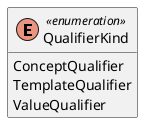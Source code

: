 @startuml
skinparam classAttributeIconSize 0
hide methods

enum QualifierKind <<enumeration>> {
  ConceptQualifier
  TemplateQualifier
  ValueQualifier
}
@enduml